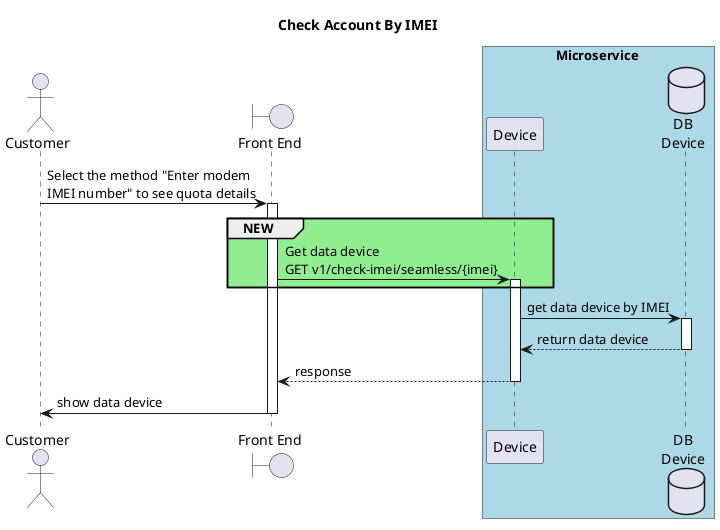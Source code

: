 @startuml show orbit number
title Check Account By IMEI

actor "Customer" as customer
boundary "Front End" as fe
box Microservice #LightBlue
participant "Device" as msDevice
database "DB\nDevice" as dbDevice
end box


customer -> fe ++ : Select the method "Enter modem \nIMEI number" to see quota details
group #LightGreen NEW
    fe -> msDevice ++ : Get data device \nGET v1/check-imei/seamless/{imei}
end
msDevice -> dbDevice ++: get data device by IMEI
dbDevice --> msDevice --: return data device
msDevice --> fe --: response
fe -> customer -- : show data device
@enduml